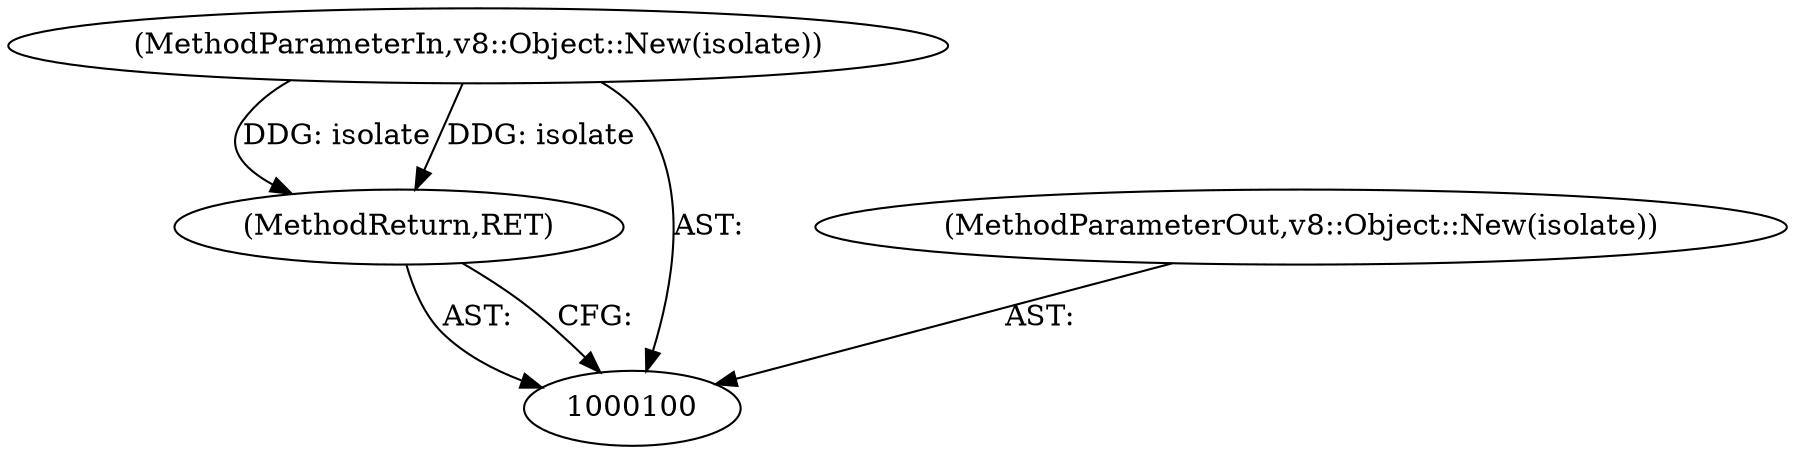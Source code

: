 digraph "1_Chrome_b5bdf3778209179111c9f865af00940e74aa20e7_0" {
"1000103" [label="(MethodReturn,RET)"];
"1000101" [label="(MethodParameterIn,v8::Object::New(isolate))"];
"1000117" [label="(MethodParameterOut,v8::Object::New(isolate))"];
"1000103" -> "1000100"  [label="AST: "];
"1000103" -> "1000100"  [label="CFG: "];
"1000101" -> "1000103"  [label="DDG: isolate"];
"1000101" -> "1000100"  [label="AST: "];
"1000101" -> "1000103"  [label="DDG: isolate"];
"1000117" -> "1000100"  [label="AST: "];
}
